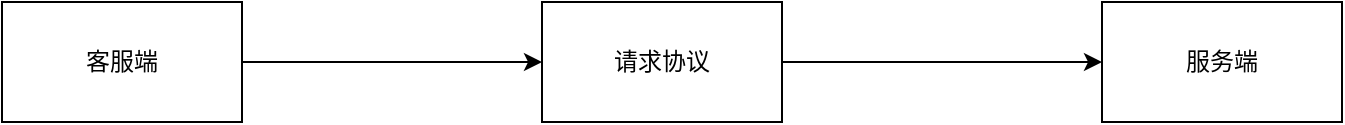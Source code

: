<mxfile version="25.0.3">
  <diagram name="第 1 页" id="hI5SaVA2Rp9WppbGrLVH">
    <mxGraphModel dx="880" dy="444" grid="1" gridSize="10" guides="1" tooltips="1" connect="1" arrows="1" fold="1" page="1" pageScale="1" pageWidth="827" pageHeight="1169" math="0" shadow="0">
      <root>
        <mxCell id="0" />
        <mxCell id="1" parent="0" />
        <mxCell id="M7AjdZE85rHGT-nY5YdZ-1" style="edgeStyle=orthogonalEdgeStyle;rounded=0;orthogonalLoop=1;jettySize=auto;html=1;entryX=0;entryY=0.5;entryDx=0;entryDy=0;" edge="1" parent="1" source="qUoXDynGUHG3Cu3Zlt9r-1" target="qUoXDynGUHG3Cu3Zlt9r-3">
          <mxGeometry relative="1" as="geometry" />
        </mxCell>
        <mxCell id="qUoXDynGUHG3Cu3Zlt9r-1" value="客服端" style="whiteSpace=wrap;html=1;" parent="1" vertex="1">
          <mxGeometry x="210" y="70" width="120" height="60" as="geometry" />
        </mxCell>
        <mxCell id="qUoXDynGUHG3Cu3Zlt9r-2" value="服务端" style="whiteSpace=wrap;html=1;" parent="1" vertex="1">
          <mxGeometry x="760" y="70" width="120" height="60" as="geometry" />
        </mxCell>
        <mxCell id="M7AjdZE85rHGT-nY5YdZ-2" style="edgeStyle=orthogonalEdgeStyle;rounded=0;orthogonalLoop=1;jettySize=auto;html=1;entryX=0;entryY=0.5;entryDx=0;entryDy=0;" edge="1" parent="1" source="qUoXDynGUHG3Cu3Zlt9r-3" target="qUoXDynGUHG3Cu3Zlt9r-2">
          <mxGeometry relative="1" as="geometry" />
        </mxCell>
        <mxCell id="qUoXDynGUHG3Cu3Zlt9r-3" value="请求协议" style="whiteSpace=wrap;html=1;" parent="1" vertex="1">
          <mxGeometry x="480" y="70" width="120" height="60" as="geometry" />
        </mxCell>
      </root>
    </mxGraphModel>
  </diagram>
</mxfile>
